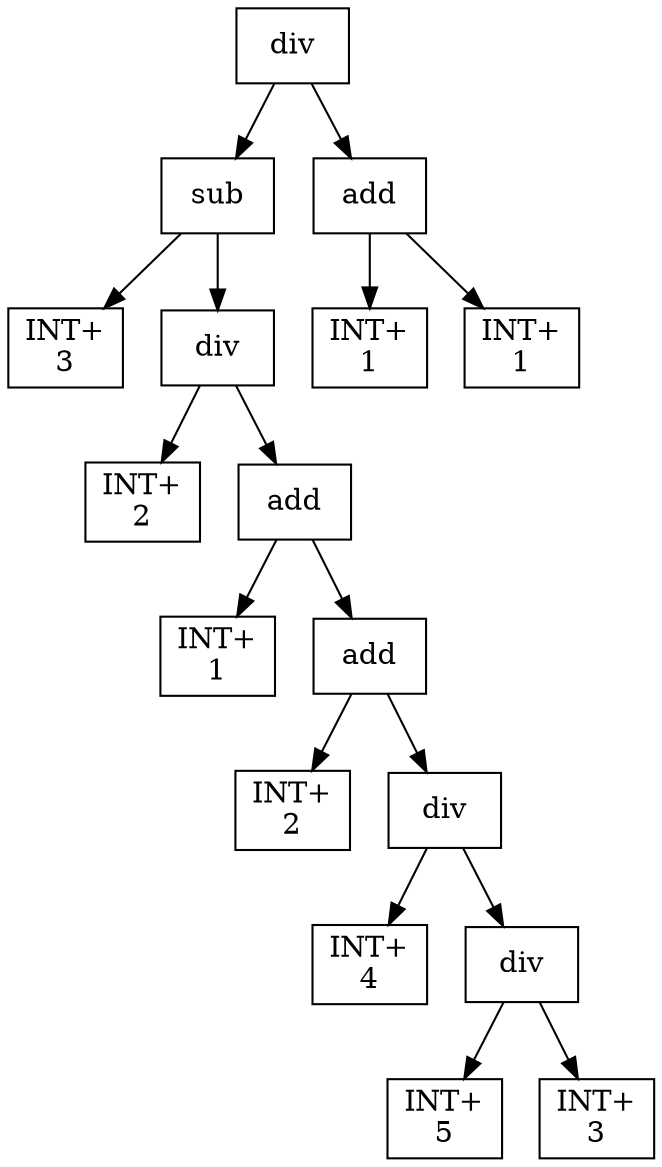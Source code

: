 digraph expr {
  node [shape=box];
  n1 [label="div"];
  n2 [label="sub"];
  n3 [label="INT+\n3"];
  n4 [label="div"];
  n5 [label="INT+\n2"];
  n6 [label="add"];
  n7 [label="INT+\n1"];
  n8 [label="add"];
  n9 [label="INT+\n2"];
  n10 [label="div"];
  n11 [label="INT+\n4"];
  n12 [label="div"];
  n13 [label="INT+\n5"];
  n14 [label="INT+\n3"];
  n12 -> n13;
  n12 -> n14;
  n10 -> n11;
  n10 -> n12;
  n8 -> n9;
  n8 -> n10;
  n6 -> n7;
  n6 -> n8;
  n4 -> n5;
  n4 -> n6;
  n2 -> n3;
  n2 -> n4;
  n15 [label="add"];
  n16 [label="INT+\n1"];
  n17 [label="INT+\n1"];
  n15 -> n16;
  n15 -> n17;
  n1 -> n2;
  n1 -> n15;
}
